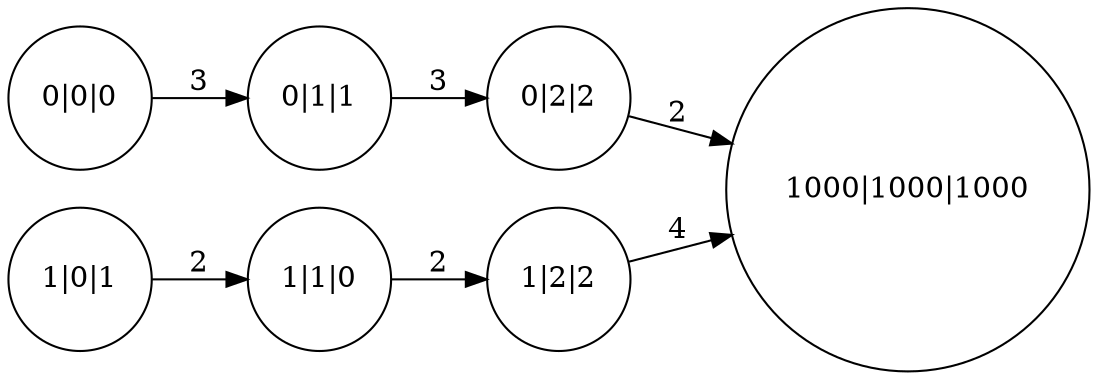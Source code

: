 digraph finite_state_machine {
rankdir=LR;
node [shape = circle];
<0|0|0> -> <0|1|1> [label = "3"]
<0|1|1> -> <0|2|2> [label = "3"]
<0|2|2> -> <1000|1000|1000> [label = "2"]
<1|0|1> -> <1|1|0> [label = "2"]
<1|1|0> -> <1|2|2> [label = "2"]
<1|2|2> -> <1000|1000|1000> [label = "4"]
}
